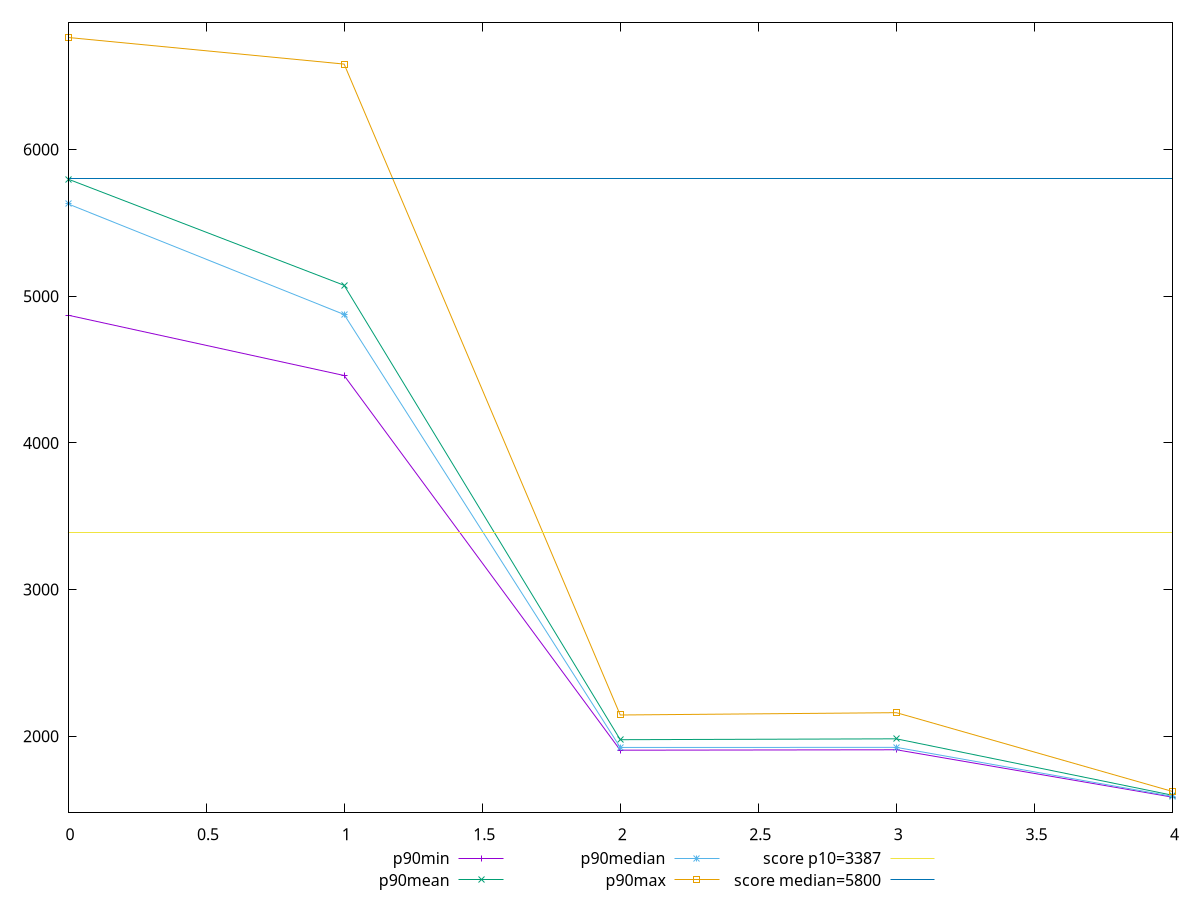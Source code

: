 reset

$p90Min <<EOF
0 4871.143157330085
1 4459.527399099248
2 1904.9456499999997
3 1907.8377499999995
4 1584.87185
EOF

$p90Mean <<EOF
0 5799.018817178436
1 5074.596414605899
2 1976.5862202127655
3 1982.5225984042552
4 1597.6541585106377
EOF

$p90Median <<EOF
0 5629.7625447275
1 4875.557987752189
2 1923.8332
3 1924.1897750000003
4 1590.1385249999998
EOF

$p90Max <<EOF
0 6764.507665154467
1 6583.112403052612
2 2144.9882500000003
3 2160.8553
4 1623.4279999999999
EOF

set key outside below
set xrange [0:4]
set yrange [1481.2791336969108:6868.100381457556]
set trange [1481.2791336969108:6868.100381457556]
set terminal svg size 640, 560 enhanced background rgb 'white'
set output "report_00018_2021-02-10T15-25-16.877Z/speed-index/progression/value.svg"

plot $p90Min title "p90min" with linespoints, \
     $p90Mean title "p90mean" with linespoints, \
     $p90Median title "p90median" with linespoints, \
     $p90Max title "p90max" with linespoints, \
     3387 title "score p10=3387", \
     5800 title "score median=5800"

reset
